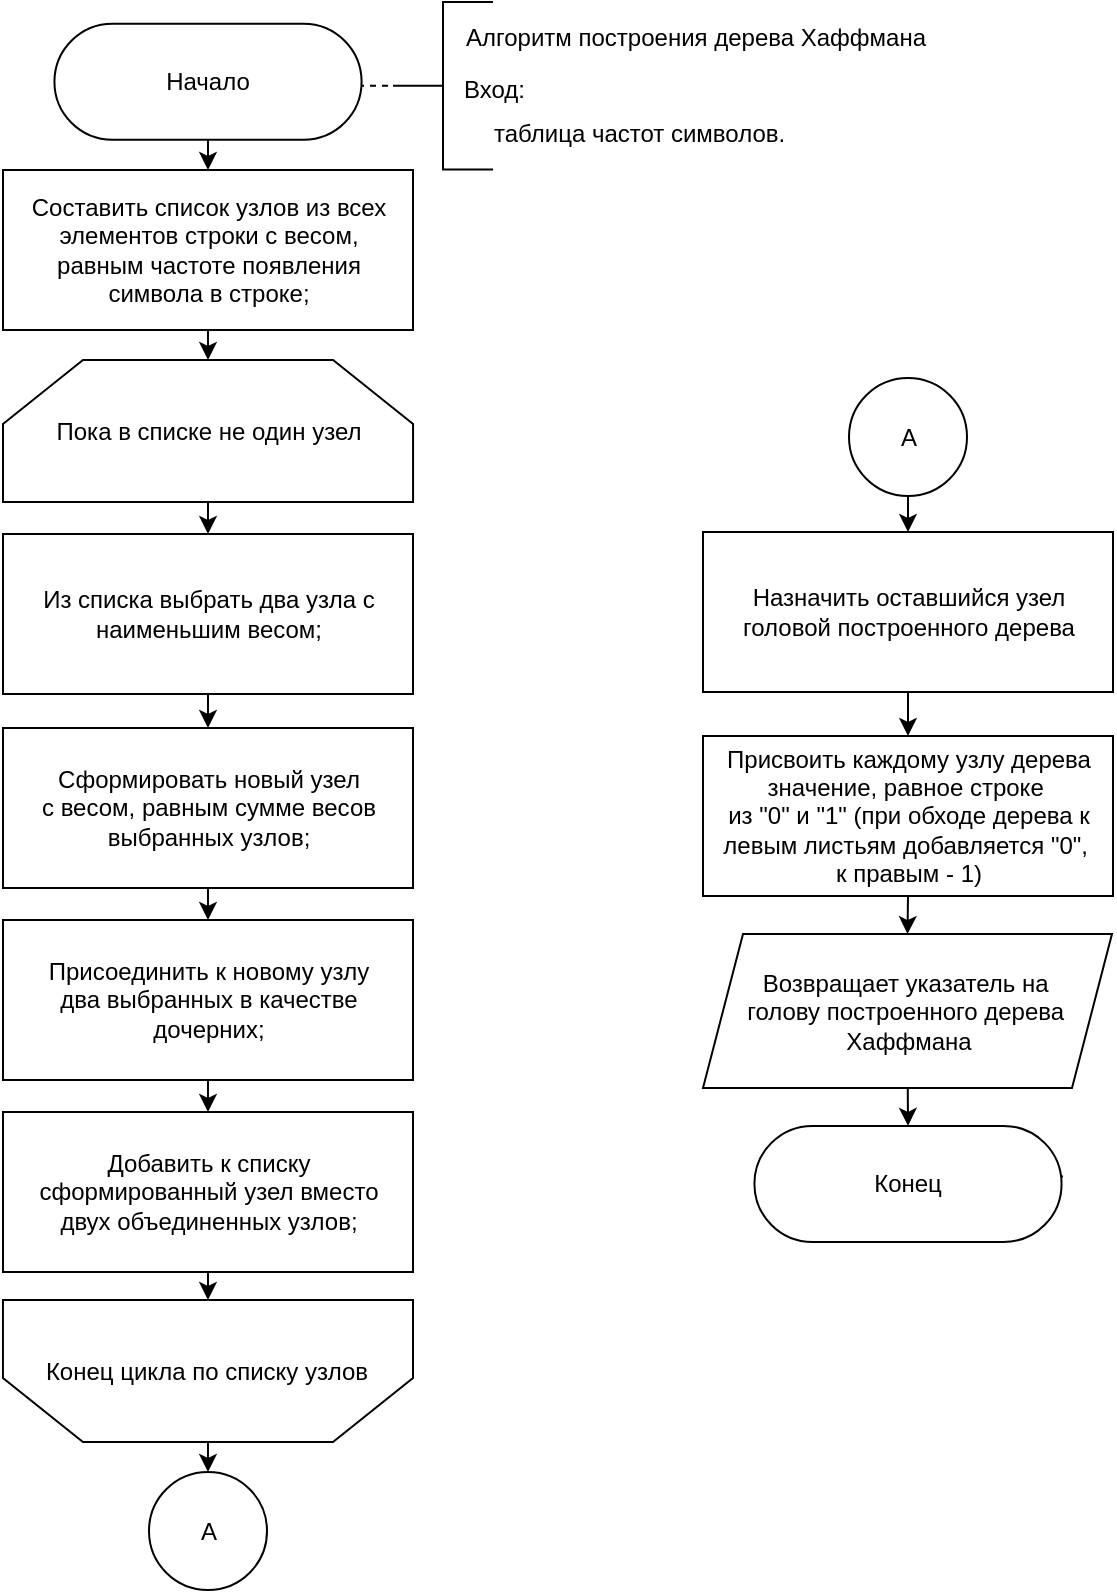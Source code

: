 <mxfile>
    <diagram id="tPg7lvVMtvuBfPQgrAko" name="Страница 1">
        <mxGraphModel dx="1249" dy="863" grid="1" gridSize="10" guides="1" tooltips="1" connect="1" arrows="1" fold="1" page="1" pageScale="1" pageWidth="827" pageHeight="1169" math="0" shadow="0">
            <root>
                <mxCell id="0"/>
                <mxCell id="1" parent="0"/>
                <mxCell id="76" style="edgeStyle=none;html=1;entryX=0;entryY=0.5;entryDx=0;entryDy=0;entryPerimeter=0;fontSize=12;endArrow=none;endFill=0;dashed=1;exitX=1;exitY=0.5;exitDx=0;exitDy=0;exitPerimeter=0;" parent="1" target="79" edge="1">
                    <mxGeometry relative="1" as="geometry">
                        <mxPoint x="300" y="81.88" as="sourcePoint"/>
                    </mxGeometry>
                </mxCell>
                <mxCell id="77" style="edgeStyle=none;html=1;exitX=0.5;exitY=0;exitDx=0;exitDy=0;" parent="1" source="113" target="84" edge="1">
                    <mxGeometry relative="1" as="geometry">
                        <mxPoint x="225" y="108.13" as="sourcePoint"/>
                    </mxGeometry>
                </mxCell>
                <mxCell id="79" value="" style="strokeWidth=1;html=1;shape=mxgraph.flowchart.annotation_2;align=left;labelPosition=right;pointerEvents=1;strokeColor=default;fontSize=13;gradientColor=none;" parent="1" vertex="1">
                    <mxGeometry x="317.5" y="40" width="50" height="83.75" as="geometry"/>
                </mxCell>
                <mxCell id="80" value="&lt;span style=&quot;font-size: 12px;&quot;&gt;&lt;font style=&quot;color: rgb(0, 0, 0);&quot;&gt;Алгоритм построения дерева Хаффмана&lt;/font&gt;&lt;/span&gt;" style="text;html=1;align=left;verticalAlign=middle;resizable=0;points=[];autosize=1;strokeColor=none;fillColor=none;fontSize=13;strokeWidth=1;" parent="1" vertex="1">
                    <mxGeometry x="352" y="42.42" width="260" height="30" as="geometry"/>
                </mxCell>
                <mxCell id="81" value="Вход:" style="text;html=1;align=left;verticalAlign=middle;resizable=0;points=[];autosize=1;strokeColor=none;fillColor=none;fontSize=12;" parent="1" vertex="1">
                    <mxGeometry x="351" y="68.82" width="50" height="30" as="geometry"/>
                </mxCell>
                <mxCell id="82" value="таблица частот символов." style="text;html=1;align=left;verticalAlign=middle;resizable=0;points=[];autosize=1;strokeColor=none;fillColor=none;fontSize=12;" parent="1" vertex="1">
                    <mxGeometry x="365.5" y="91.33" width="170" height="30" as="geometry"/>
                </mxCell>
                <mxCell id="83" style="edgeStyle=none;html=1;exitX=0.5;exitY=1;exitDx=0;exitDy=0;entryX=0.5;entryY=0;entryDx=0;entryDy=0;" parent="1" source="84" target="114" edge="1">
                    <mxGeometry relative="1" as="geometry">
                        <mxPoint x="225" y="259.38" as="targetPoint"/>
                    </mxGeometry>
                </mxCell>
                <mxCell id="84" value="Составить список узлов из всех элементов строки с весом, &lt;br&gt;равным частоте появления &lt;br&gt;символа в строке;" style="rounded=0;whiteSpace=wrap;html=1;strokeColor=default;strokeWidth=1;fontSize=12;gradientColor=none;" parent="1" vertex="1">
                    <mxGeometry x="122.5" y="124" width="205" height="80" as="geometry"/>
                </mxCell>
                <mxCell id="86" style="edgeStyle=none;html=1;entryX=0;entryY=0.5;entryDx=0;entryDy=0;entryPerimeter=0;fontSize=12;endArrow=none;endFill=0;dashed=1;exitX=1;exitY=0.5;exitDx=0;exitDy=0;exitPerimeter=0;" parent="1" edge="1">
                    <mxGeometry relative="1" as="geometry">
                        <mxPoint x="643.5" y="627.23" as="sourcePoint"/>
                        <mxPoint x="655.5" y="627.23" as="targetPoint"/>
                    </mxGeometry>
                </mxCell>
                <mxCell id="90" style="edgeStyle=orthogonalEdgeStyle;rounded=0;html=1;exitX=0.5;exitY=1;exitDx=0;exitDy=0;entryX=0.5;entryY=0;entryDx=0;entryDy=0;" parent="1" source="91" target="93" edge="1">
                    <mxGeometry relative="1" as="geometry"/>
                </mxCell>
                <mxCell id="91" value="Из списка выбрать два узла с наименьшим весом;" style="rounded=0;whiteSpace=wrap;html=1;strokeColor=default;strokeWidth=1;fontSize=12;gradientColor=none;" parent="1" vertex="1">
                    <mxGeometry x="122.5" y="306" width="205" height="80" as="geometry"/>
                </mxCell>
                <mxCell id="92" style="edgeStyle=orthogonalEdgeStyle;rounded=0;html=1;exitX=0.5;exitY=1;exitDx=0;exitDy=0;entryX=0.5;entryY=0;entryDx=0;entryDy=0;" parent="1" source="93" target="95" edge="1">
                    <mxGeometry relative="1" as="geometry"/>
                </mxCell>
                <mxCell id="93" value="Сформировать новый узел &lt;br&gt;с весом, равным сумме весов выбранных узлов;" style="rounded=0;whiteSpace=wrap;html=1;strokeColor=default;strokeWidth=1;fontSize=12;gradientColor=none;" parent="1" vertex="1">
                    <mxGeometry x="122.5" y="403" width="205" height="80" as="geometry"/>
                </mxCell>
                <mxCell id="94" style="edgeStyle=orthogonalEdgeStyle;rounded=0;html=1;exitX=0.5;exitY=1;exitDx=0;exitDy=0;entryX=0.5;entryY=0;entryDx=0;entryDy=0;" parent="1" source="95" target="97" edge="1">
                    <mxGeometry relative="1" as="geometry"/>
                </mxCell>
                <mxCell id="95" value="Присоединить к новому узлу&lt;br&gt;два выбранных в качестве дочерних;" style="rounded=0;whiteSpace=wrap;html=1;strokeColor=default;strokeWidth=1;fontSize=12;gradientColor=none;" parent="1" vertex="1">
                    <mxGeometry x="122.5" y="499" width="205" height="80" as="geometry"/>
                </mxCell>
                <mxCell id="96" style="edgeStyle=orthogonalEdgeStyle;rounded=0;html=1;exitX=0.5;exitY=1;exitDx=0;exitDy=0;entryX=0.5;entryY=1;entryDx=0;entryDy=0;" parent="1" source="97" target="116" edge="1">
                    <mxGeometry relative="1" as="geometry">
                        <mxPoint x="225" y="712" as="targetPoint"/>
                    </mxGeometry>
                </mxCell>
                <mxCell id="97" value="Добавить к списку сформированный узел вместо &lt;br&gt;двух объединенных узлов;" style="rounded=0;whiteSpace=wrap;html=1;strokeColor=default;strokeWidth=1;fontSize=12;gradientColor=none;" parent="1" vertex="1">
                    <mxGeometry x="122.5" y="595" width="205" height="80" as="geometry"/>
                </mxCell>
                <mxCell id="101" style="edgeStyle=orthogonalEdgeStyle;rounded=0;html=1;exitX=0.5;exitY=1;exitDx=0;exitDy=0;entryX=0.5;entryY=1;entryDx=0;entryDy=0;" parent="1" source="120" target="118" edge="1">
                    <mxGeometry relative="1" as="geometry">
                        <mxPoint x="575" y="555" as="sourcePoint"/>
                        <mxPoint x="569.85" y="570.4" as="targetPoint"/>
                        <Array as="points">
                            <mxPoint x="575" y="568"/>
                        </Array>
                    </mxGeometry>
                </mxCell>
                <mxCell id="102" value="Назначить оставшийся узел головой построенного дерева" style="rounded=0;whiteSpace=wrap;html=1;strokeColor=default;strokeWidth=1;fontSize=12;gradientColor=none;" parent="1" vertex="1">
                    <mxGeometry x="472.5" y="305" width="205" height="80" as="geometry"/>
                </mxCell>
                <mxCell id="121" style="edgeStyle=none;html=1;exitX=0.5;exitY=1;exitDx=0;exitDy=0;entryX=0.5;entryY=0;entryDx=0;entryDy=0;" edge="1" parent="1" source="107" target="120">
                    <mxGeometry relative="1" as="geometry"/>
                </mxCell>
                <mxCell id="107" value="Присвоить каждому узлу дерева значение, равное строке&amp;nbsp;&lt;div&gt;&lt;font&gt;&lt;font&gt;&lt;font style=&quot;color: rgb(0, 0, 0);&quot;&gt;из &quot;0&quot; и &quot;1&quot;&amp;nbsp;&lt;/font&gt;&lt;span style=&quot;background-color: transparent;&quot;&gt;&lt;font style=&quot;color: rgb(0, 0, 0);&quot;&gt;(при обходе дерева&amp;nbsp;&lt;/font&gt;&lt;/span&gt;&lt;span style=&quot;background-color: transparent;&quot;&gt;&lt;font style=&quot;color: rgb(0, 0, 0);&quot;&gt;к левым листьям&amp;nbsp;&lt;/font&gt;&lt;/span&gt;&lt;/font&gt;&lt;span style=&quot;background-color: transparent;&quot;&gt;&lt;font style=&quot;color: rgb(0, 0, 0);&quot;&gt;добавляется &quot;0&quot;,&amp;nbsp;&lt;/font&gt;&lt;/span&gt;&lt;/font&gt;&lt;div&gt;&lt;span style=&quot;background-color: transparent;&quot;&gt;&lt;font style=&quot;color: rgb(0, 0, 0);&quot;&gt;к правым - 1)&lt;/font&gt;&lt;/span&gt;&lt;/div&gt;&lt;/div&gt;" style="rounded=0;whiteSpace=wrap;html=1;strokeColor=default;strokeWidth=1;fontSize=12;gradientColor=none;" parent="1" vertex="1">
                    <mxGeometry x="472.5" y="407" width="205" height="80" as="geometry"/>
                </mxCell>
                <mxCell id="108" style="edgeStyle=none;html=1;exitX=0.5;exitY=1;exitDx=0;exitDy=0;entryX=0.5;entryY=0;entryDx=0;entryDy=0;" parent="1" source="102" target="107" edge="1">
                    <mxGeometry relative="1" as="geometry"/>
                </mxCell>
                <mxCell id="109" value="А" style="ellipse;whiteSpace=wrap;html=1;aspect=fixed;" parent="1" vertex="1">
                    <mxGeometry x="195.5" y="775" width="59" height="59" as="geometry"/>
                </mxCell>
                <mxCell id="112" style="edgeStyle=none;html=1;exitX=0.5;exitY=1;exitDx=0;exitDy=0;entryX=0.5;entryY=0;entryDx=0;entryDy=0;" parent="1" source="111" target="102" edge="1">
                    <mxGeometry relative="1" as="geometry"/>
                </mxCell>
                <mxCell id="111" value="А" style="ellipse;whiteSpace=wrap;html=1;aspect=fixed;" parent="1" vertex="1">
                    <mxGeometry x="545.5" y="228" width="59" height="59" as="geometry"/>
                </mxCell>
                <mxCell id="113" value="&lt;span style=&quot;color: rgb(0, 0, 0); font-family: Helvetica; font-size: 12px;&quot;&gt;Начало&lt;/span&gt;" style="rounded=1;whiteSpace=wrap;html=1;fontSize=14;spacing=3;strokeWidth=1;glass=0;flipH=1;flipV=0;rotation=0;direction=west;arcSize=50;fontFamily=Times New Roman;" parent="1" vertex="1">
                    <mxGeometry x="148.22" y="50.85" width="153.57" height="58.06" as="geometry"/>
                </mxCell>
                <mxCell id="115" style="edgeStyle=none;html=1;exitX=0.5;exitY=1;exitDx=0;exitDy=0;entryX=0.5;entryY=0;entryDx=0;entryDy=0;" parent="1" source="114" target="91" edge="1">
                    <mxGeometry relative="1" as="geometry"/>
                </mxCell>
                <mxCell id="114" value="Пока в списке не один узел" style="shape=loopLimit;whiteSpace=wrap;html=1;size=40;" parent="1" vertex="1">
                    <mxGeometry x="122.5" y="219" width="205.03" height="71" as="geometry"/>
                </mxCell>
                <mxCell id="117" style="edgeStyle=none;html=1;exitX=0.5;exitY=0;exitDx=0;exitDy=0;entryX=0.5;entryY=0;entryDx=0;entryDy=0;" parent="1" source="116" target="109" edge="1">
                    <mxGeometry relative="1" as="geometry"/>
                </mxCell>
                <mxCell id="116" value="&lt;span style=&quot;color: rgb(0, 0, 0);&quot;&gt;Конец цикла по списку узлов&lt;/span&gt;" style="shape=loopLimit;whiteSpace=wrap;html=1;size=40;direction=west;" parent="1" vertex="1">
                    <mxGeometry x="122.48" y="689" width="205.02" height="71" as="geometry"/>
                </mxCell>
                <mxCell id="118" value="&lt;span style=&quot;color: rgb(0, 0, 0); font-family: Helvetica; font-size: 12px;&quot;&gt;Конец&lt;/span&gt;" style="rounded=1;whiteSpace=wrap;html=1;fontSize=14;spacing=3;strokeWidth=1;glass=0;flipH=1;flipV=0;rotation=0;direction=west;arcSize=50;fontFamily=Times New Roman;" parent="1" vertex="1">
                    <mxGeometry x="498.21" y="601.94" width="153.57" height="58.06" as="geometry"/>
                </mxCell>
                <mxCell id="120" value="&lt;span style=&quot;color: rgb(0, 0, 0); text-align: left; text-wrap-mode: nowrap;&quot;&gt;&lt;span style=&quot;color: rgb(0, 0, 0);&quot;&gt;Возвращает&amp;nbsp;&lt;/span&gt;указатель на&amp;nbsp;&lt;/span&gt;&lt;div&gt;&lt;span style=&quot;color: rgb(0, 0, 0); text-align: left; text-wrap-mode: nowrap;&quot;&gt;голову&amp;nbsp;&lt;/span&gt;&lt;span style=&quot;background-color: transparent; text-wrap-mode: nowrap; text-align: left;&quot;&gt;&lt;font style=&quot;color: rgb(0, 0, 0);&quot;&gt;построенного&lt;/font&gt;&amp;nbsp;&lt;/span&gt;&lt;span style=&quot;background-color: transparent; text-wrap-mode: nowrap; text-align: left;&quot;&gt;&lt;font style=&quot;color: rgb(0, 0, 0);&quot;&gt;дерева&amp;nbsp;&lt;/font&gt;&lt;/span&gt;&lt;div&gt;&lt;span style=&quot;background-color: transparent; text-wrap-mode: nowrap; text-align: left;&quot;&gt;&lt;font style=&quot;color: rgb(0, 0, 0);&quot;&gt;Хаффмана&lt;/font&gt;&lt;/span&gt;&lt;/div&gt;&lt;/div&gt;" style="shape=parallelogram;perimeter=parallelogramPerimeter;whiteSpace=wrap;html=1;fixedSize=1;" vertex="1" parent="1">
                    <mxGeometry x="472.5" y="506" width="204.5" height="77" as="geometry"/>
                </mxCell>
            </root>
        </mxGraphModel>
    </diagram>
</mxfile>